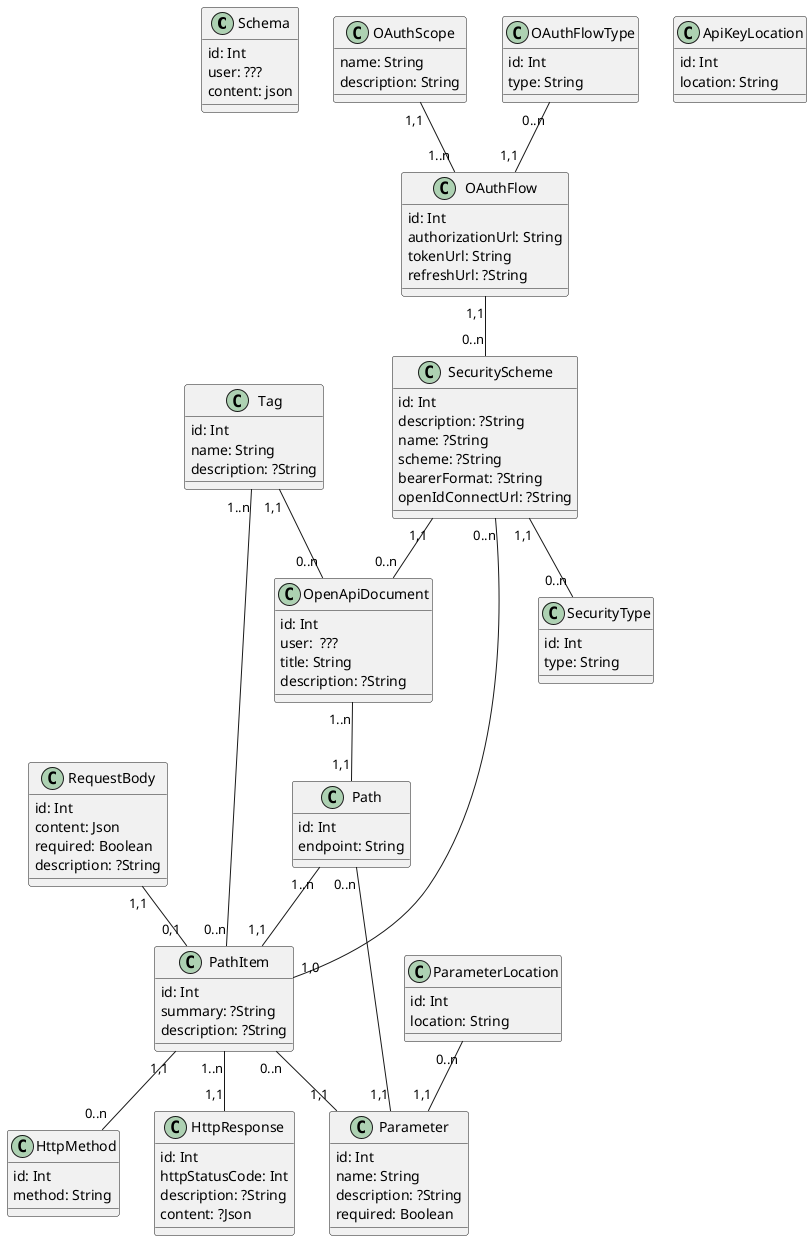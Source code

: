 @startuml Reverse OpenAPI entity relationship diagram

' see https://plantuml.com/fr/ to generate a diagram from this file

' This model is satisfying 3NF (https://en.wikipedia.org/wiki/Database_normalization)

' Store schemas created by our modeling tool
' https://swagger.io/specification/#schema-object
class Schema {
    {field} id: Int
    {field} user: ???
    {field} content: json
}

' Root of the OpenAPI document created by the user
' https://swagger.io/specification/#openapi-object
class OpenApiDocument {
    {field} id: Int
    {field} user:  ???
    {field} title: String
    {field} description: ?String
}

' https://swagger.io/specification/#paths-object
class Path {
    {field} id: Int
    {field} endpoint: String
}

' https://swagger.io/specification/#path-item-object and https://swagger.io/specification/#operation-object combined for simplification
class PathItem {
    {field} id: Int
    {field} summary: ?String
    {field} description: ?String
}

' https://swagger.io/specification/#security-scheme-object
class SecurityScheme {
    {field} id: Int
    {field} description: ?String
    {field} name: ?String
    {field} scheme: ?String
    {field} bearerFormat: ?String
    {field} openIdConnectUrl: ?String
}

' https://swagger.io/specification/#security-scheme-object -> see field "type"
class SecurityType {
    {field} id: Int
    {field} type: String
}

' https://swagger.io/specification/#security-scheme-object -> see field "in"
class ApiKeyLocation {
    {field} id: Int
    {field} location: String
}

' https://swagger.io/specification/#oauth-flows-object
class OAuthFlow {
    {field} id: Int
    {field} authorizationUrl: String
    {field} tokenUrl: String
    {field} refreshUrl: ?String
}

' https://swagger.io/specification/#oauth-flow-object -> see field "scopes"
class OAuthScope {
    {field} name: String
    {field} description: String
}

' https://swagger.io/specification/#oauth-flows-object -> all fields names are types
class OAuthFlowType {
    {field} id: Int
    {field} type: String
}

' https://swagger.io/specification/#tag-object
class Tag {
    {field} id: Int
    {field} name: String
    {field} description: ?String
}

' https://swagger.io/specification/#request-body-object
class RequestBody {
    {field} id: Int
    {field} content: Json
    {field} required: Boolean
    {field} description: ?String
}

' https://swagger.io/specification/#parameter-object
class Parameter {
    {field} id: Int
    {field} name: String
    {field} description: ?String
    {field} required: Boolean
}

' https://swagger.io/specification/#parameter-object -> refers to "in" field name
class ParameterLocation {
    {field} id: Int
    {field} location: String
}

' https://swagger.io/specification/#response-object
class HttpResponse {
    {field} id: Int
    {field} httpStatusCode: Int
    {field} description: ?String
    {field} content: ?Json
}

class HttpMethod {
    {field} id: Int
    {field} method: String
}

OpenApiDocument "1..n" -- "1,1" Path /' OpenApiDocument has one or many Path, Path has one OpenAPIDocument '/
Path "0..n" -- "1,1" Parameter /' Path has zero or many Parameter, Parameter has one Path '/
PathItem "0..n" -- "1,1" Parameter /' PathItem has zero or many Parameter, Parameter has one PathItem '/
PathItem "1..n" -- "1,1" HttpResponse /' PathItem has one or many HttpResponse, HttpResponse has one Pathitem '/
PathItem "1,1" -- "0..n" HttpMethod /' PathItem has one HttpMethod, HttpMethod has zero or many PathItem '/
Path "1..n" -- "1,1" PathItem /' Path has zero or many PathItem, PathItem has one Path '/
ParameterLocation "0..n" -- "1,1" Parameter /' ParameterLocation has zero or many Parameter, Parameter has one ParameterLocation '/
RequestBody "1,1" -- "0,1" PathItem /' RequestBody has one PathItem, PathItem has zero or one PathItem '/
Tag "1,1" -- "0..n" OpenApiDocument /' Tag has one OpenApiDocument, OpenApiDocument has zero or many Tag '/
Tag "1..n" -- "0..n" PathItem /' Tag has one or many PathItem, PathItem has zero or many PathItem '/
SecurityScheme "1,1" -- "0..n" OpenApiDocument /' SecurityScheme has one OpenApiDocument, OpenApiDocument has zero or many SecurityScheme '/
OAuthFlow "1,1" -- "0..n" SecurityScheme /' OAuthFlow has one SecurityScheme, SecurityScheme has zero or many OAuthFlow '/
OAuthFlowType "0..n" -- "1,1" OAuthFlow /' OAuthFlowType has zero or many OAuthFlow, OAuthFlow has one OAuthFlowType '/
OAuthScope "1,1" -- "1..n" OAuthFlow /' OAuthScope has one OAuthFlow, OAuthFlow has one or many OAuthScope '/
SecurityScheme "0..n" -- "1,0" PathItem /' SecurityScheme has zero or many PathItem, PathItem has one or zero SecurityScheme '/
SecurityScheme "1,1" -- "0..n" SecurityType /' SecurityScheme has one SecurityType, SecurityType has zero or many SecurityType '/

@enduml
